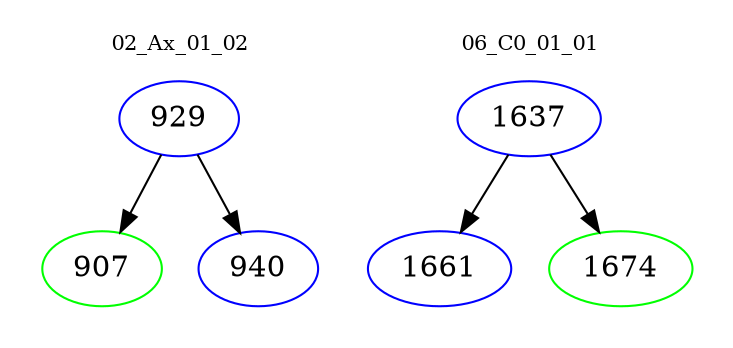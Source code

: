 digraph{
subgraph cluster_0 {
color = white
label = "02_Ax_01_02";
fontsize=10;
T0_929 [label="929", color="blue"]
T0_929 -> T0_907 [color="black"]
T0_907 [label="907", color="green"]
T0_929 -> T0_940 [color="black"]
T0_940 [label="940", color="blue"]
}
subgraph cluster_1 {
color = white
label = "06_C0_01_01";
fontsize=10;
T1_1637 [label="1637", color="blue"]
T1_1637 -> T1_1661 [color="black"]
T1_1661 [label="1661", color="blue"]
T1_1637 -> T1_1674 [color="black"]
T1_1674 [label="1674", color="green"]
}
}
